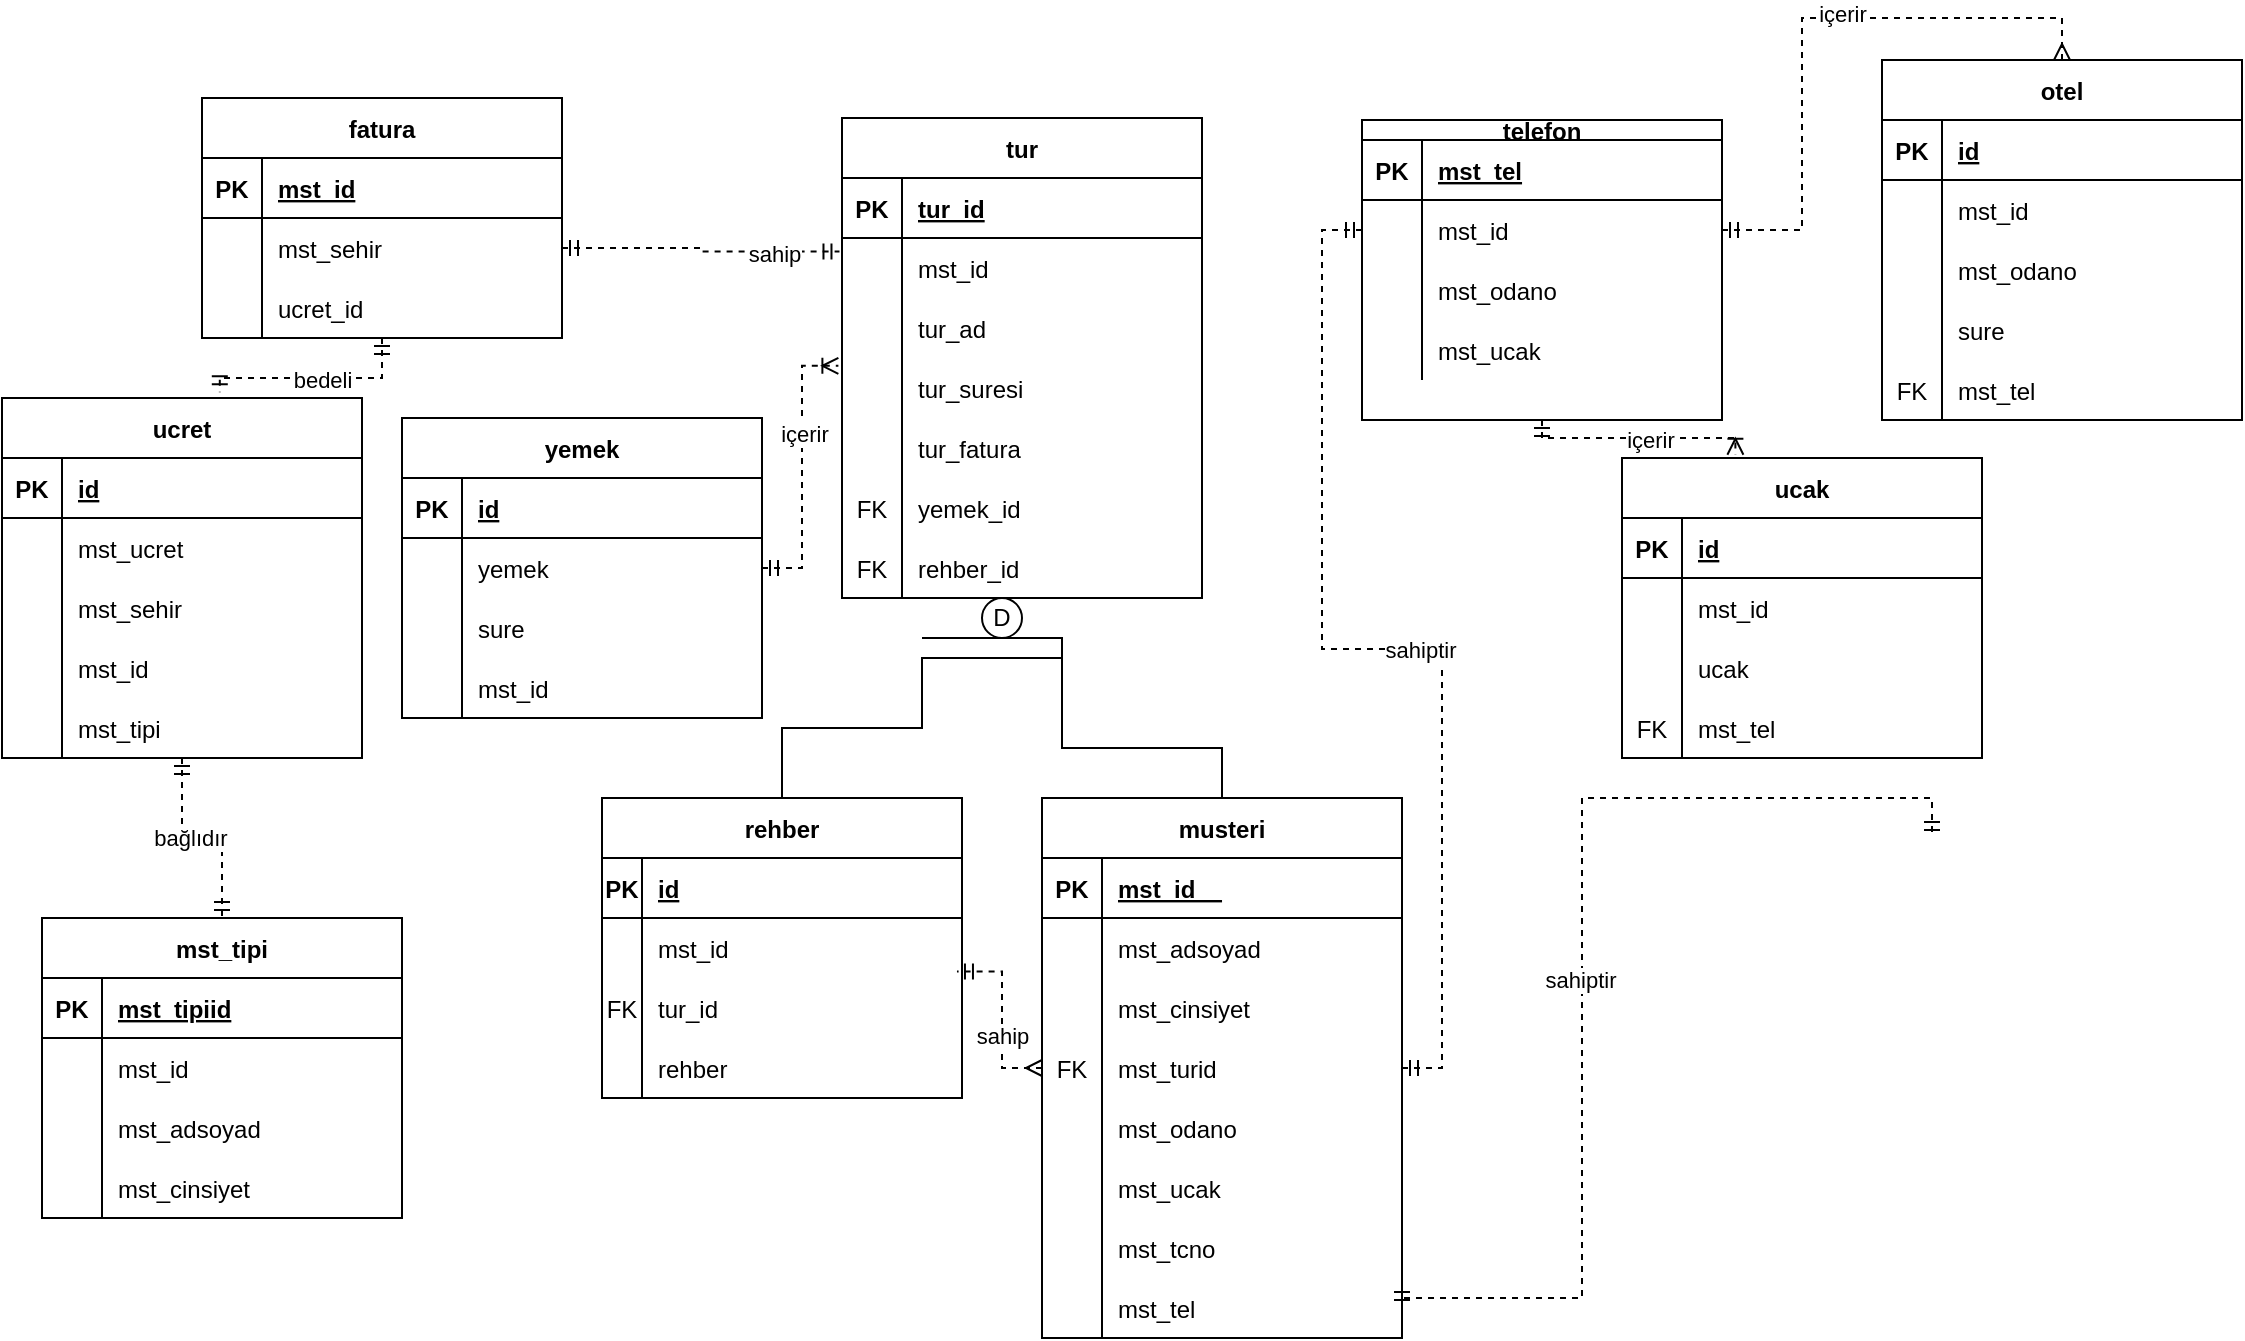 <mxfile version="25.0.3">
  <diagram id="_yQNfuuoj_maCdqlrsjr" name="Sayfa -1">
    <mxGraphModel dx="3156" dy="3500" grid="1" gridSize="10" guides="1" tooltips="1" connect="1" arrows="1" fold="1" page="1" pageScale="1" pageWidth="827" pageHeight="1169" math="0" shadow="0">
      <root>
        <mxCell id="0" />
        <mxCell id="1" parent="0" />
        <mxCell id="VSvOUU3PZDFkT9YKu55K-33" style="edgeStyle=orthogonalEdgeStyle;rounded=0;orthogonalLoop=1;jettySize=auto;html=1;exitX=0.5;exitY=0;exitDx=0;exitDy=0;endArrow=none;endFill=0;" parent="1" source="wagwBc6v_bFJt1Fyy3hc-1" edge="1">
          <mxGeometry relative="1" as="geometry">
            <mxPoint x="150" y="-910" as="targetPoint" />
            <Array as="points">
              <mxPoint x="300" y="-855" />
              <mxPoint x="220" y="-855" />
              <mxPoint x="220" y="-910" />
            </Array>
          </mxGeometry>
        </mxCell>
        <mxCell id="VSvOUU3PZDFkT9YKu55K-37" style="edgeStyle=orthogonalEdgeStyle;rounded=0;orthogonalLoop=1;jettySize=auto;html=1;entryX=0.986;entryY=-0.11;entryDx=0;entryDy=0;entryPerimeter=0;endArrow=ERmandOne;endFill=0;dashed=1;startArrow=ERmany;startFill=0;" parent="1" source="wagwBc6v_bFJt1Fyy3hc-1" target="RHTT-sy1aUK3NebtH4CJ-29" edge="1">
          <mxGeometry relative="1" as="geometry" />
        </mxCell>
        <mxCell id="VSvOUU3PZDFkT9YKu55K-38" value="sahip" style="edgeLabel;html=1;align=center;verticalAlign=middle;resizable=0;points=[];" parent="VSvOUU3PZDFkT9YKu55K-37" connectable="0" vertex="1">
          <mxGeometry x="-0.21" relative="1" as="geometry">
            <mxPoint as="offset" />
          </mxGeometry>
        </mxCell>
        <mxCell id="wagwBc6v_bFJt1Fyy3hc-1" value="musteri" style="shape=table;startSize=30;container=1;collapsible=1;childLayout=tableLayout;fixedRows=1;rowLines=0;fontStyle=1;align=center;resizeLast=1;" parent="1" vertex="1">
          <mxGeometry x="210" y="-830" width="180" height="270" as="geometry" />
        </mxCell>
        <mxCell id="wagwBc6v_bFJt1Fyy3hc-2" value="" style="shape=tableRow;horizontal=0;startSize=0;swimlaneHead=0;swimlaneBody=0;fillColor=none;collapsible=0;dropTarget=0;points=[[0,0.5],[1,0.5]];portConstraint=eastwest;top=0;left=0;right=0;bottom=1;" parent="wagwBc6v_bFJt1Fyy3hc-1" vertex="1">
          <mxGeometry y="30" width="180" height="30" as="geometry" />
        </mxCell>
        <mxCell id="wagwBc6v_bFJt1Fyy3hc-3" value="PK" style="shape=partialRectangle;connectable=0;fillColor=none;top=0;left=0;bottom=0;right=0;fontStyle=1;overflow=hidden;" parent="wagwBc6v_bFJt1Fyy3hc-2" vertex="1">
          <mxGeometry width="30" height="30" as="geometry">
            <mxRectangle width="30" height="30" as="alternateBounds" />
          </mxGeometry>
        </mxCell>
        <mxCell id="wagwBc6v_bFJt1Fyy3hc-4" value="mst_id    " style="shape=partialRectangle;connectable=0;fillColor=none;top=0;left=0;bottom=0;right=0;align=left;spacingLeft=6;fontStyle=5;overflow=hidden;" parent="wagwBc6v_bFJt1Fyy3hc-2" vertex="1">
          <mxGeometry x="30" width="150" height="30" as="geometry">
            <mxRectangle width="150" height="30" as="alternateBounds" />
          </mxGeometry>
        </mxCell>
        <mxCell id="wagwBc6v_bFJt1Fyy3hc-5" value="" style="shape=tableRow;horizontal=0;startSize=0;swimlaneHead=0;swimlaneBody=0;fillColor=none;collapsible=0;dropTarget=0;points=[[0,0.5],[1,0.5]];portConstraint=eastwest;top=0;left=0;right=0;bottom=0;" parent="wagwBc6v_bFJt1Fyy3hc-1" vertex="1">
          <mxGeometry y="60" width="180" height="30" as="geometry" />
        </mxCell>
        <mxCell id="wagwBc6v_bFJt1Fyy3hc-6" value="" style="shape=partialRectangle;connectable=0;fillColor=none;top=0;left=0;bottom=0;right=0;editable=1;overflow=hidden;" parent="wagwBc6v_bFJt1Fyy3hc-5" vertex="1">
          <mxGeometry width="30" height="30" as="geometry">
            <mxRectangle width="30" height="30" as="alternateBounds" />
          </mxGeometry>
        </mxCell>
        <mxCell id="wagwBc6v_bFJt1Fyy3hc-7" value="mst_adsoyad" style="shape=partialRectangle;connectable=0;fillColor=none;top=0;left=0;bottom=0;right=0;align=left;spacingLeft=6;overflow=hidden;" parent="wagwBc6v_bFJt1Fyy3hc-5" vertex="1">
          <mxGeometry x="30" width="150" height="30" as="geometry">
            <mxRectangle width="150" height="30" as="alternateBounds" />
          </mxGeometry>
        </mxCell>
        <mxCell id="wagwBc6v_bFJt1Fyy3hc-8" value="" style="shape=tableRow;horizontal=0;startSize=0;swimlaneHead=0;swimlaneBody=0;fillColor=none;collapsible=0;dropTarget=0;points=[[0,0.5],[1,0.5]];portConstraint=eastwest;top=0;left=0;right=0;bottom=0;" parent="wagwBc6v_bFJt1Fyy3hc-1" vertex="1">
          <mxGeometry y="90" width="180" height="30" as="geometry" />
        </mxCell>
        <mxCell id="wagwBc6v_bFJt1Fyy3hc-9" value="" style="shape=partialRectangle;connectable=0;fillColor=none;top=0;left=0;bottom=0;right=0;editable=1;overflow=hidden;" parent="wagwBc6v_bFJt1Fyy3hc-8" vertex="1">
          <mxGeometry width="30" height="30" as="geometry">
            <mxRectangle width="30" height="30" as="alternateBounds" />
          </mxGeometry>
        </mxCell>
        <mxCell id="wagwBc6v_bFJt1Fyy3hc-10" value="mst_cinsiyet" style="shape=partialRectangle;connectable=0;fillColor=none;top=0;left=0;bottom=0;right=0;align=left;spacingLeft=6;overflow=hidden;" parent="wagwBc6v_bFJt1Fyy3hc-8" vertex="1">
          <mxGeometry x="30" width="150" height="30" as="geometry">
            <mxRectangle width="150" height="30" as="alternateBounds" />
          </mxGeometry>
        </mxCell>
        <mxCell id="wagwBc6v_bFJt1Fyy3hc-11" value="" style="shape=tableRow;horizontal=0;startSize=0;swimlaneHead=0;swimlaneBody=0;fillColor=none;collapsible=0;dropTarget=0;points=[[0,0.5],[1,0.5]];portConstraint=eastwest;top=0;left=0;right=0;bottom=0;" parent="wagwBc6v_bFJt1Fyy3hc-1" vertex="1">
          <mxGeometry y="120" width="180" height="30" as="geometry" />
        </mxCell>
        <mxCell id="wagwBc6v_bFJt1Fyy3hc-12" value="FK" style="shape=partialRectangle;connectable=0;fillColor=none;top=0;left=0;bottom=0;right=0;editable=1;overflow=hidden;" parent="wagwBc6v_bFJt1Fyy3hc-11" vertex="1">
          <mxGeometry width="30" height="30" as="geometry">
            <mxRectangle width="30" height="30" as="alternateBounds" />
          </mxGeometry>
        </mxCell>
        <mxCell id="wagwBc6v_bFJt1Fyy3hc-13" value="mst_turid" style="shape=partialRectangle;connectable=0;fillColor=none;top=0;left=0;bottom=0;right=0;align=left;spacingLeft=6;overflow=hidden;" parent="wagwBc6v_bFJt1Fyy3hc-11" vertex="1">
          <mxGeometry x="30" width="150" height="30" as="geometry">
            <mxRectangle width="150" height="30" as="alternateBounds" />
          </mxGeometry>
        </mxCell>
        <mxCell id="wagwBc6v_bFJt1Fyy3hc-14" value="" style="shape=tableRow;horizontal=0;startSize=0;swimlaneHead=0;swimlaneBody=0;fillColor=none;collapsible=0;dropTarget=0;points=[[0,0.5],[1,0.5]];portConstraint=eastwest;top=0;left=0;right=0;bottom=0;" parent="wagwBc6v_bFJt1Fyy3hc-1" vertex="1">
          <mxGeometry y="150" width="180" height="30" as="geometry" />
        </mxCell>
        <mxCell id="wagwBc6v_bFJt1Fyy3hc-15" value="" style="shape=partialRectangle;connectable=0;fillColor=none;top=0;left=0;bottom=0;right=0;editable=1;overflow=hidden;" parent="wagwBc6v_bFJt1Fyy3hc-14" vertex="1">
          <mxGeometry width="30" height="30" as="geometry">
            <mxRectangle width="30" height="30" as="alternateBounds" />
          </mxGeometry>
        </mxCell>
        <mxCell id="wagwBc6v_bFJt1Fyy3hc-16" value="mst_odano" style="shape=partialRectangle;connectable=0;fillColor=none;top=0;left=0;bottom=0;right=0;align=left;spacingLeft=6;overflow=hidden;" parent="wagwBc6v_bFJt1Fyy3hc-14" vertex="1">
          <mxGeometry x="30" width="150" height="30" as="geometry">
            <mxRectangle width="150" height="30" as="alternateBounds" />
          </mxGeometry>
        </mxCell>
        <mxCell id="wagwBc6v_bFJt1Fyy3hc-17" value="" style="shape=tableRow;horizontal=0;startSize=0;swimlaneHead=0;swimlaneBody=0;fillColor=none;collapsible=0;dropTarget=0;points=[[0,0.5],[1,0.5]];portConstraint=eastwest;top=0;left=0;right=0;bottom=0;" parent="wagwBc6v_bFJt1Fyy3hc-1" vertex="1">
          <mxGeometry y="180" width="180" height="30" as="geometry" />
        </mxCell>
        <mxCell id="wagwBc6v_bFJt1Fyy3hc-18" value="" style="shape=partialRectangle;connectable=0;fillColor=none;top=0;left=0;bottom=0;right=0;editable=1;overflow=hidden;" parent="wagwBc6v_bFJt1Fyy3hc-17" vertex="1">
          <mxGeometry width="30" height="30" as="geometry">
            <mxRectangle width="30" height="30" as="alternateBounds" />
          </mxGeometry>
        </mxCell>
        <mxCell id="wagwBc6v_bFJt1Fyy3hc-19" value="mst_ucak" style="shape=partialRectangle;connectable=0;fillColor=none;top=0;left=0;bottom=0;right=0;align=left;spacingLeft=6;overflow=hidden;" parent="wagwBc6v_bFJt1Fyy3hc-17" vertex="1">
          <mxGeometry x="30" width="150" height="30" as="geometry">
            <mxRectangle width="150" height="30" as="alternateBounds" />
          </mxGeometry>
        </mxCell>
        <mxCell id="wagwBc6v_bFJt1Fyy3hc-20" value="" style="shape=tableRow;horizontal=0;startSize=0;swimlaneHead=0;swimlaneBody=0;fillColor=none;collapsible=0;dropTarget=0;points=[[0,0.5],[1,0.5]];portConstraint=eastwest;top=0;left=0;right=0;bottom=0;" parent="wagwBc6v_bFJt1Fyy3hc-1" vertex="1">
          <mxGeometry y="210" width="180" height="30" as="geometry" />
        </mxCell>
        <mxCell id="wagwBc6v_bFJt1Fyy3hc-21" value="" style="shape=partialRectangle;connectable=0;fillColor=none;top=0;left=0;bottom=0;right=0;editable=1;overflow=hidden;" parent="wagwBc6v_bFJt1Fyy3hc-20" vertex="1">
          <mxGeometry width="30" height="30" as="geometry">
            <mxRectangle width="30" height="30" as="alternateBounds" />
          </mxGeometry>
        </mxCell>
        <mxCell id="wagwBc6v_bFJt1Fyy3hc-22" value="mst_tcno" style="shape=partialRectangle;connectable=0;fillColor=none;top=0;left=0;bottom=0;right=0;align=left;spacingLeft=6;overflow=hidden;" parent="wagwBc6v_bFJt1Fyy3hc-20" vertex="1">
          <mxGeometry x="30" width="150" height="30" as="geometry">
            <mxRectangle width="150" height="30" as="alternateBounds" />
          </mxGeometry>
        </mxCell>
        <mxCell id="wagwBc6v_bFJt1Fyy3hc-23" value="" style="shape=tableRow;horizontal=0;startSize=0;swimlaneHead=0;swimlaneBody=0;fillColor=none;collapsible=0;dropTarget=0;points=[[0,0.5],[1,0.5]];portConstraint=eastwest;top=0;left=0;right=0;bottom=0;" parent="wagwBc6v_bFJt1Fyy3hc-1" vertex="1">
          <mxGeometry y="240" width="180" height="30" as="geometry" />
        </mxCell>
        <mxCell id="wagwBc6v_bFJt1Fyy3hc-24" value="" style="shape=partialRectangle;connectable=0;fillColor=none;top=0;left=0;bottom=0;right=0;editable=1;overflow=hidden;" parent="wagwBc6v_bFJt1Fyy3hc-23" vertex="1">
          <mxGeometry width="30" height="30" as="geometry">
            <mxRectangle width="30" height="30" as="alternateBounds" />
          </mxGeometry>
        </mxCell>
        <mxCell id="wagwBc6v_bFJt1Fyy3hc-25" value="mst_tel" style="shape=partialRectangle;connectable=0;fillColor=none;top=0;left=0;bottom=0;right=0;align=left;spacingLeft=6;overflow=hidden;" parent="wagwBc6v_bFJt1Fyy3hc-23" vertex="1">
          <mxGeometry x="30" width="150" height="30" as="geometry">
            <mxRectangle width="150" height="30" as="alternateBounds" />
          </mxGeometry>
        </mxCell>
        <mxCell id="wagwBc6v_bFJt1Fyy3hc-26" value="tur" style="shape=table;startSize=30;container=1;collapsible=1;childLayout=tableLayout;fixedRows=1;rowLines=0;fontStyle=1;align=center;resizeLast=1;" parent="1" vertex="1">
          <mxGeometry x="110" y="-1170" width="180" height="240.0" as="geometry" />
        </mxCell>
        <mxCell id="wagwBc6v_bFJt1Fyy3hc-27" value="" style="shape=tableRow;horizontal=0;startSize=0;swimlaneHead=0;swimlaneBody=0;fillColor=none;collapsible=0;dropTarget=0;points=[[0,0.5],[1,0.5]];portConstraint=eastwest;top=0;left=0;right=0;bottom=1;" parent="wagwBc6v_bFJt1Fyy3hc-26" vertex="1">
          <mxGeometry y="30" width="180" height="30" as="geometry" />
        </mxCell>
        <mxCell id="wagwBc6v_bFJt1Fyy3hc-28" value="PK" style="shape=partialRectangle;connectable=0;fillColor=none;top=0;left=0;bottom=0;right=0;fontStyle=1;overflow=hidden;" parent="wagwBc6v_bFJt1Fyy3hc-27" vertex="1">
          <mxGeometry width="30" height="30" as="geometry">
            <mxRectangle width="30" height="30" as="alternateBounds" />
          </mxGeometry>
        </mxCell>
        <mxCell id="wagwBc6v_bFJt1Fyy3hc-29" value="tur_id" style="shape=partialRectangle;connectable=0;fillColor=none;top=0;left=0;bottom=0;right=0;align=left;spacingLeft=6;fontStyle=5;overflow=hidden;" parent="wagwBc6v_bFJt1Fyy3hc-27" vertex="1">
          <mxGeometry x="30" width="150" height="30" as="geometry">
            <mxRectangle width="150" height="30" as="alternateBounds" />
          </mxGeometry>
        </mxCell>
        <mxCell id="wagwBc6v_bFJt1Fyy3hc-30" value="" style="shape=tableRow;horizontal=0;startSize=0;swimlaneHead=0;swimlaneBody=0;fillColor=none;collapsible=0;dropTarget=0;points=[[0,0.5],[1,0.5]];portConstraint=eastwest;top=0;left=0;right=0;bottom=0;" parent="wagwBc6v_bFJt1Fyy3hc-26" vertex="1">
          <mxGeometry y="60" width="180" height="30" as="geometry" />
        </mxCell>
        <mxCell id="wagwBc6v_bFJt1Fyy3hc-31" value="" style="shape=partialRectangle;connectable=0;fillColor=none;top=0;left=0;bottom=0;right=0;editable=1;overflow=hidden;" parent="wagwBc6v_bFJt1Fyy3hc-30" vertex="1">
          <mxGeometry width="30" height="30" as="geometry">
            <mxRectangle width="30" height="30" as="alternateBounds" />
          </mxGeometry>
        </mxCell>
        <mxCell id="wagwBc6v_bFJt1Fyy3hc-32" value="mst_id" style="shape=partialRectangle;connectable=0;fillColor=none;top=0;left=0;bottom=0;right=0;align=left;spacingLeft=6;overflow=hidden;" parent="wagwBc6v_bFJt1Fyy3hc-30" vertex="1">
          <mxGeometry x="30" width="150" height="30" as="geometry">
            <mxRectangle width="150" height="30" as="alternateBounds" />
          </mxGeometry>
        </mxCell>
        <mxCell id="wagwBc6v_bFJt1Fyy3hc-33" value="" style="shape=tableRow;horizontal=0;startSize=0;swimlaneHead=0;swimlaneBody=0;fillColor=none;collapsible=0;dropTarget=0;points=[[0,0.5],[1,0.5]];portConstraint=eastwest;top=0;left=0;right=0;bottom=0;" parent="wagwBc6v_bFJt1Fyy3hc-26" vertex="1">
          <mxGeometry y="90" width="180" height="30" as="geometry" />
        </mxCell>
        <mxCell id="wagwBc6v_bFJt1Fyy3hc-34" value="" style="shape=partialRectangle;connectable=0;fillColor=none;top=0;left=0;bottom=0;right=0;editable=1;overflow=hidden;" parent="wagwBc6v_bFJt1Fyy3hc-33" vertex="1">
          <mxGeometry width="30" height="30" as="geometry">
            <mxRectangle width="30" height="30" as="alternateBounds" />
          </mxGeometry>
        </mxCell>
        <mxCell id="wagwBc6v_bFJt1Fyy3hc-35" value="tur_ad" style="shape=partialRectangle;connectable=0;fillColor=none;top=0;left=0;bottom=0;right=0;align=left;spacingLeft=6;overflow=hidden;" parent="wagwBc6v_bFJt1Fyy3hc-33" vertex="1">
          <mxGeometry x="30" width="150" height="30" as="geometry">
            <mxRectangle width="150" height="30" as="alternateBounds" />
          </mxGeometry>
        </mxCell>
        <mxCell id="wagwBc6v_bFJt1Fyy3hc-36" value="" style="shape=tableRow;horizontal=0;startSize=0;swimlaneHead=0;swimlaneBody=0;fillColor=none;collapsible=0;dropTarget=0;points=[[0,0.5],[1,0.5]];portConstraint=eastwest;top=0;left=0;right=0;bottom=0;" parent="wagwBc6v_bFJt1Fyy3hc-26" vertex="1">
          <mxGeometry y="120" width="180" height="30" as="geometry" />
        </mxCell>
        <mxCell id="wagwBc6v_bFJt1Fyy3hc-37" value="" style="shape=partialRectangle;connectable=0;fillColor=none;top=0;left=0;bottom=0;right=0;editable=1;overflow=hidden;" parent="wagwBc6v_bFJt1Fyy3hc-36" vertex="1">
          <mxGeometry width="30" height="30" as="geometry">
            <mxRectangle width="30" height="30" as="alternateBounds" />
          </mxGeometry>
        </mxCell>
        <mxCell id="wagwBc6v_bFJt1Fyy3hc-38" value="tur_suresi" style="shape=partialRectangle;connectable=0;fillColor=none;top=0;left=0;bottom=0;right=0;align=left;spacingLeft=6;overflow=hidden;" parent="wagwBc6v_bFJt1Fyy3hc-36" vertex="1">
          <mxGeometry x="30" width="150" height="30" as="geometry">
            <mxRectangle width="150" height="30" as="alternateBounds" />
          </mxGeometry>
        </mxCell>
        <mxCell id="RHTT-sy1aUK3NebtH4CJ-115" value="" style="shape=tableRow;horizontal=0;startSize=0;swimlaneHead=0;swimlaneBody=0;fillColor=none;collapsible=0;dropTarget=0;points=[[0,0.5],[1,0.5]];portConstraint=eastwest;top=0;left=0;right=0;bottom=0;" parent="wagwBc6v_bFJt1Fyy3hc-26" vertex="1">
          <mxGeometry y="150" width="180" height="30" as="geometry" />
        </mxCell>
        <mxCell id="RHTT-sy1aUK3NebtH4CJ-116" value="" style="shape=partialRectangle;connectable=0;fillColor=none;top=0;left=0;bottom=0;right=0;editable=1;overflow=hidden;" parent="RHTT-sy1aUK3NebtH4CJ-115" vertex="1">
          <mxGeometry width="30" height="30" as="geometry">
            <mxRectangle width="30" height="30" as="alternateBounds" />
          </mxGeometry>
        </mxCell>
        <mxCell id="RHTT-sy1aUK3NebtH4CJ-117" value="tur_fatura" style="shape=partialRectangle;connectable=0;fillColor=none;top=0;left=0;bottom=0;right=0;align=left;spacingLeft=6;overflow=hidden;" parent="RHTT-sy1aUK3NebtH4CJ-115" vertex="1">
          <mxGeometry x="30" width="150" height="30" as="geometry">
            <mxRectangle width="150" height="30" as="alternateBounds" />
          </mxGeometry>
        </mxCell>
        <mxCell id="RHTT-sy1aUK3NebtH4CJ-73" value="" style="shape=tableRow;horizontal=0;startSize=0;swimlaneHead=0;swimlaneBody=0;fillColor=none;collapsible=0;dropTarget=0;points=[[0,0.5],[1,0.5]];portConstraint=eastwest;top=0;left=0;right=0;bottom=0;" parent="wagwBc6v_bFJt1Fyy3hc-26" vertex="1">
          <mxGeometry y="180" width="180" height="30" as="geometry" />
        </mxCell>
        <mxCell id="RHTT-sy1aUK3NebtH4CJ-74" value="FK" style="shape=partialRectangle;connectable=0;fillColor=none;top=0;left=0;bottom=0;right=0;editable=1;overflow=hidden;" parent="RHTT-sy1aUK3NebtH4CJ-73" vertex="1">
          <mxGeometry width="30" height="30" as="geometry">
            <mxRectangle width="30" height="30" as="alternateBounds" />
          </mxGeometry>
        </mxCell>
        <mxCell id="RHTT-sy1aUK3NebtH4CJ-75" value="yemek_id" style="shape=partialRectangle;connectable=0;fillColor=none;top=0;left=0;bottom=0;right=0;align=left;spacingLeft=6;overflow=hidden;" parent="RHTT-sy1aUK3NebtH4CJ-73" vertex="1">
          <mxGeometry x="30" width="150" height="30" as="geometry">
            <mxRectangle width="150" height="30" as="alternateBounds" />
          </mxGeometry>
        </mxCell>
        <mxCell id="RHTT-sy1aUK3NebtH4CJ-93" value="" style="shape=tableRow;horizontal=0;startSize=0;swimlaneHead=0;swimlaneBody=0;fillColor=none;collapsible=0;dropTarget=0;points=[[0,0.5],[1,0.5]];portConstraint=eastwest;top=0;left=0;right=0;bottom=0;" parent="wagwBc6v_bFJt1Fyy3hc-26" vertex="1">
          <mxGeometry y="210" width="180" height="30" as="geometry" />
        </mxCell>
        <mxCell id="RHTT-sy1aUK3NebtH4CJ-94" value="FK" style="shape=partialRectangle;connectable=0;fillColor=none;top=0;left=0;bottom=0;right=0;editable=1;overflow=hidden;" parent="RHTT-sy1aUK3NebtH4CJ-93" vertex="1">
          <mxGeometry width="30" height="30" as="geometry">
            <mxRectangle width="30" height="30" as="alternateBounds" />
          </mxGeometry>
        </mxCell>
        <mxCell id="RHTT-sy1aUK3NebtH4CJ-95" value="rehber_id" style="shape=partialRectangle;connectable=0;fillColor=none;top=0;left=0;bottom=0;right=0;align=left;spacingLeft=6;overflow=hidden;" parent="RHTT-sy1aUK3NebtH4CJ-93" vertex="1">
          <mxGeometry x="30" width="150" height="30" as="geometry">
            <mxRectangle width="150" height="30" as="alternateBounds" />
          </mxGeometry>
        </mxCell>
        <mxCell id="wagwBc6v_bFJt1Fyy3hc-39" value="mst_tipi" style="shape=table;startSize=30;container=1;collapsible=1;childLayout=tableLayout;fixedRows=1;rowLines=0;fontStyle=1;align=center;resizeLast=1;" parent="1" vertex="1">
          <mxGeometry x="-290" y="-770" width="180" height="150" as="geometry" />
        </mxCell>
        <mxCell id="wagwBc6v_bFJt1Fyy3hc-40" value="" style="shape=tableRow;horizontal=0;startSize=0;swimlaneHead=0;swimlaneBody=0;fillColor=none;collapsible=0;dropTarget=0;points=[[0,0.5],[1,0.5]];portConstraint=eastwest;top=0;left=0;right=0;bottom=1;" parent="wagwBc6v_bFJt1Fyy3hc-39" vertex="1">
          <mxGeometry y="30" width="180" height="30" as="geometry" />
        </mxCell>
        <mxCell id="wagwBc6v_bFJt1Fyy3hc-41" value="PK" style="shape=partialRectangle;connectable=0;fillColor=none;top=0;left=0;bottom=0;right=0;fontStyle=1;overflow=hidden;" parent="wagwBc6v_bFJt1Fyy3hc-40" vertex="1">
          <mxGeometry width="30" height="30" as="geometry">
            <mxRectangle width="30" height="30" as="alternateBounds" />
          </mxGeometry>
        </mxCell>
        <mxCell id="wagwBc6v_bFJt1Fyy3hc-42" value="mst_tipiid" style="shape=partialRectangle;connectable=0;fillColor=none;top=0;left=0;bottom=0;right=0;align=left;spacingLeft=6;fontStyle=5;overflow=hidden;" parent="wagwBc6v_bFJt1Fyy3hc-40" vertex="1">
          <mxGeometry x="30" width="150" height="30" as="geometry">
            <mxRectangle width="150" height="30" as="alternateBounds" />
          </mxGeometry>
        </mxCell>
        <mxCell id="wagwBc6v_bFJt1Fyy3hc-43" value="" style="shape=tableRow;horizontal=0;startSize=0;swimlaneHead=0;swimlaneBody=0;fillColor=none;collapsible=0;dropTarget=0;points=[[0,0.5],[1,0.5]];portConstraint=eastwest;top=0;left=0;right=0;bottom=0;" parent="wagwBc6v_bFJt1Fyy3hc-39" vertex="1">
          <mxGeometry y="60" width="180" height="30" as="geometry" />
        </mxCell>
        <mxCell id="wagwBc6v_bFJt1Fyy3hc-44" value="" style="shape=partialRectangle;connectable=0;fillColor=none;top=0;left=0;bottom=0;right=0;editable=1;overflow=hidden;" parent="wagwBc6v_bFJt1Fyy3hc-43" vertex="1">
          <mxGeometry width="30" height="30" as="geometry">
            <mxRectangle width="30" height="30" as="alternateBounds" />
          </mxGeometry>
        </mxCell>
        <mxCell id="wagwBc6v_bFJt1Fyy3hc-45" value="mst_id" style="shape=partialRectangle;connectable=0;fillColor=none;top=0;left=0;bottom=0;right=0;align=left;spacingLeft=6;overflow=hidden;" parent="wagwBc6v_bFJt1Fyy3hc-43" vertex="1">
          <mxGeometry x="30" width="150" height="30" as="geometry">
            <mxRectangle width="150" height="30" as="alternateBounds" />
          </mxGeometry>
        </mxCell>
        <mxCell id="wagwBc6v_bFJt1Fyy3hc-46" value="" style="shape=tableRow;horizontal=0;startSize=0;swimlaneHead=0;swimlaneBody=0;fillColor=none;collapsible=0;dropTarget=0;points=[[0,0.5],[1,0.5]];portConstraint=eastwest;top=0;left=0;right=0;bottom=0;" parent="wagwBc6v_bFJt1Fyy3hc-39" vertex="1">
          <mxGeometry y="90" width="180" height="30" as="geometry" />
        </mxCell>
        <mxCell id="wagwBc6v_bFJt1Fyy3hc-47" value="" style="shape=partialRectangle;connectable=0;fillColor=none;top=0;left=0;bottom=0;right=0;editable=1;overflow=hidden;" parent="wagwBc6v_bFJt1Fyy3hc-46" vertex="1">
          <mxGeometry width="30" height="30" as="geometry">
            <mxRectangle width="30" height="30" as="alternateBounds" />
          </mxGeometry>
        </mxCell>
        <mxCell id="wagwBc6v_bFJt1Fyy3hc-48" value="mst_adsoyad" style="shape=partialRectangle;connectable=0;fillColor=none;top=0;left=0;bottom=0;right=0;align=left;spacingLeft=6;overflow=hidden;" parent="wagwBc6v_bFJt1Fyy3hc-46" vertex="1">
          <mxGeometry x="30" width="150" height="30" as="geometry">
            <mxRectangle width="150" height="30" as="alternateBounds" />
          </mxGeometry>
        </mxCell>
        <mxCell id="wagwBc6v_bFJt1Fyy3hc-49" value="" style="shape=tableRow;horizontal=0;startSize=0;swimlaneHead=0;swimlaneBody=0;fillColor=none;collapsible=0;dropTarget=0;points=[[0,0.5],[1,0.5]];portConstraint=eastwest;top=0;left=0;right=0;bottom=0;" parent="wagwBc6v_bFJt1Fyy3hc-39" vertex="1">
          <mxGeometry y="120" width="180" height="30" as="geometry" />
        </mxCell>
        <mxCell id="wagwBc6v_bFJt1Fyy3hc-50" value="" style="shape=partialRectangle;connectable=0;fillColor=none;top=0;left=0;bottom=0;right=0;editable=1;overflow=hidden;" parent="wagwBc6v_bFJt1Fyy3hc-49" vertex="1">
          <mxGeometry width="30" height="30" as="geometry">
            <mxRectangle width="30" height="30" as="alternateBounds" />
          </mxGeometry>
        </mxCell>
        <mxCell id="wagwBc6v_bFJt1Fyy3hc-51" value="mst_cinsiyet" style="shape=partialRectangle;connectable=0;fillColor=none;top=0;left=0;bottom=0;right=0;align=left;spacingLeft=6;overflow=hidden;" parent="wagwBc6v_bFJt1Fyy3hc-49" vertex="1">
          <mxGeometry x="30" width="150" height="30" as="geometry">
            <mxRectangle width="150" height="30" as="alternateBounds" />
          </mxGeometry>
        </mxCell>
        <mxCell id="VSvOUU3PZDFkT9YKu55K-36" style="edgeStyle=orthogonalEdgeStyle;rounded=0;orthogonalLoop=1;jettySize=auto;html=1;endArrow=none;endFill=0;" parent="1" source="wagwBc6v_bFJt1Fyy3hc-52" edge="1">
          <mxGeometry relative="1" as="geometry">
            <mxPoint x="220" y="-900" as="targetPoint" />
            <Array as="points">
              <mxPoint x="80" y="-865" />
              <mxPoint x="150" y="-865" />
              <mxPoint x="150" y="-900" />
            </Array>
          </mxGeometry>
        </mxCell>
        <mxCell id="wagwBc6v_bFJt1Fyy3hc-52" value="rehber" style="shape=table;startSize=30;container=1;collapsible=1;childLayout=tableLayout;fixedRows=1;rowLines=0;fontStyle=1;align=center;resizeLast=1;" parent="1" vertex="1">
          <mxGeometry x="-10" y="-830" width="180" height="150" as="geometry" />
        </mxCell>
        <mxCell id="wagwBc6v_bFJt1Fyy3hc-53" value="" style="shape=tableRow;horizontal=0;startSize=0;swimlaneHead=0;swimlaneBody=0;fillColor=none;collapsible=0;dropTarget=0;points=[[0,0.5],[1,0.5]];portConstraint=eastwest;top=0;left=0;right=0;bottom=1;" parent="wagwBc6v_bFJt1Fyy3hc-52" vertex="1">
          <mxGeometry y="30" width="180" height="30" as="geometry" />
        </mxCell>
        <mxCell id="wagwBc6v_bFJt1Fyy3hc-54" value="PK" style="shape=partialRectangle;connectable=0;fillColor=none;top=0;left=0;bottom=0;right=0;fontStyle=1;overflow=hidden;" parent="wagwBc6v_bFJt1Fyy3hc-53" vertex="1">
          <mxGeometry width="20" height="30" as="geometry">
            <mxRectangle width="20" height="30" as="alternateBounds" />
          </mxGeometry>
        </mxCell>
        <mxCell id="wagwBc6v_bFJt1Fyy3hc-55" value="id" style="shape=partialRectangle;connectable=0;fillColor=none;top=0;left=0;bottom=0;right=0;align=left;spacingLeft=6;fontStyle=5;overflow=hidden;" parent="wagwBc6v_bFJt1Fyy3hc-53" vertex="1">
          <mxGeometry x="20" width="160" height="30" as="geometry">
            <mxRectangle width="160" height="30" as="alternateBounds" />
          </mxGeometry>
        </mxCell>
        <mxCell id="wagwBc6v_bFJt1Fyy3hc-56" value="" style="shape=tableRow;horizontal=0;startSize=0;swimlaneHead=0;swimlaneBody=0;fillColor=none;collapsible=0;dropTarget=0;points=[[0,0.5],[1,0.5]];portConstraint=eastwest;top=0;left=0;right=0;bottom=0;" parent="wagwBc6v_bFJt1Fyy3hc-52" vertex="1">
          <mxGeometry y="60" width="180" height="30" as="geometry" />
        </mxCell>
        <mxCell id="wagwBc6v_bFJt1Fyy3hc-57" value="" style="shape=partialRectangle;connectable=0;fillColor=none;top=0;left=0;bottom=0;right=0;editable=1;overflow=hidden;" parent="wagwBc6v_bFJt1Fyy3hc-56" vertex="1">
          <mxGeometry width="20" height="30" as="geometry">
            <mxRectangle width="20" height="30" as="alternateBounds" />
          </mxGeometry>
        </mxCell>
        <mxCell id="wagwBc6v_bFJt1Fyy3hc-58" value="mst_id" style="shape=partialRectangle;connectable=0;fillColor=none;top=0;left=0;bottom=0;right=0;align=left;spacingLeft=6;overflow=hidden;" parent="wagwBc6v_bFJt1Fyy3hc-56" vertex="1">
          <mxGeometry x="20" width="160" height="30" as="geometry">
            <mxRectangle width="160" height="30" as="alternateBounds" />
          </mxGeometry>
        </mxCell>
        <mxCell id="RHTT-sy1aUK3NebtH4CJ-29" value="" style="shape=tableRow;horizontal=0;startSize=0;swimlaneHead=0;swimlaneBody=0;fillColor=none;collapsible=0;dropTarget=0;points=[[0,0.5],[1,0.5]];portConstraint=eastwest;top=0;left=0;right=0;bottom=0;" parent="wagwBc6v_bFJt1Fyy3hc-52" vertex="1">
          <mxGeometry y="90" width="180" height="30" as="geometry" />
        </mxCell>
        <mxCell id="RHTT-sy1aUK3NebtH4CJ-30" value="FK" style="shape=partialRectangle;connectable=0;fillColor=none;top=0;left=0;bottom=0;right=0;editable=1;overflow=hidden;" parent="RHTT-sy1aUK3NebtH4CJ-29" vertex="1">
          <mxGeometry width="20" height="30" as="geometry">
            <mxRectangle width="20" height="30" as="alternateBounds" />
          </mxGeometry>
        </mxCell>
        <mxCell id="RHTT-sy1aUK3NebtH4CJ-31" value="tur_id" style="shape=partialRectangle;connectable=0;fillColor=none;top=0;left=0;bottom=0;right=0;align=left;spacingLeft=6;overflow=hidden;" parent="RHTT-sy1aUK3NebtH4CJ-29" vertex="1">
          <mxGeometry x="20" width="160" height="30" as="geometry">
            <mxRectangle width="160" height="30" as="alternateBounds" />
          </mxGeometry>
        </mxCell>
        <mxCell id="wagwBc6v_bFJt1Fyy3hc-59" value="" style="shape=tableRow;horizontal=0;startSize=0;swimlaneHead=0;swimlaneBody=0;fillColor=none;collapsible=0;dropTarget=0;points=[[0,0.5],[1,0.5]];portConstraint=eastwest;top=0;left=0;right=0;bottom=0;" parent="wagwBc6v_bFJt1Fyy3hc-52" vertex="1">
          <mxGeometry y="120" width="180" height="30" as="geometry" />
        </mxCell>
        <mxCell id="wagwBc6v_bFJt1Fyy3hc-60" value="" style="shape=partialRectangle;connectable=0;fillColor=none;top=0;left=0;bottom=0;right=0;editable=1;overflow=hidden;" parent="wagwBc6v_bFJt1Fyy3hc-59" vertex="1">
          <mxGeometry width="20" height="30" as="geometry">
            <mxRectangle width="20" height="30" as="alternateBounds" />
          </mxGeometry>
        </mxCell>
        <mxCell id="wagwBc6v_bFJt1Fyy3hc-61" value="rehber" style="shape=partialRectangle;connectable=0;fillColor=none;top=0;left=0;bottom=0;right=0;align=left;spacingLeft=6;overflow=hidden;" parent="wagwBc6v_bFJt1Fyy3hc-59" vertex="1">
          <mxGeometry x="20" width="160" height="30" as="geometry">
            <mxRectangle width="160" height="30" as="alternateBounds" />
          </mxGeometry>
        </mxCell>
        <mxCell id="RHTT-sy1aUK3NebtH4CJ-99" style="edgeStyle=orthogonalEdgeStyle;rounded=0;orthogonalLoop=1;jettySize=auto;html=1;entryX=-0.01;entryY=0.131;entryDx=0;entryDy=0;startArrow=ERmandOne;startFill=0;endArrow=ERoneToMany;endFill=0;dashed=1;entryPerimeter=0;" parent="1" source="wagwBc6v_bFJt1Fyy3hc-68" target="wagwBc6v_bFJt1Fyy3hc-36" edge="1">
          <mxGeometry relative="1" as="geometry" />
        </mxCell>
        <mxCell id="VSvOUU3PZDFkT9YKu55K-2" value="içerir" style="edgeLabel;html=1;align=center;verticalAlign=middle;resizable=0;points=[];" parent="RHTT-sy1aUK3NebtH4CJ-99" connectable="0" vertex="1">
          <mxGeometry x="0.253" y="-1" relative="1" as="geometry">
            <mxPoint as="offset" />
          </mxGeometry>
        </mxCell>
        <mxCell id="wagwBc6v_bFJt1Fyy3hc-68" value="yemek" style="shape=table;startSize=30;container=1;collapsible=1;childLayout=tableLayout;fixedRows=1;rowLines=0;fontStyle=1;align=center;resizeLast=1;" parent="1" vertex="1">
          <mxGeometry x="-110" y="-1020" width="180" height="150" as="geometry" />
        </mxCell>
        <mxCell id="wagwBc6v_bFJt1Fyy3hc-69" value="" style="shape=tableRow;horizontal=0;startSize=0;swimlaneHead=0;swimlaneBody=0;fillColor=none;collapsible=0;dropTarget=0;points=[[0,0.5],[1,0.5]];portConstraint=eastwest;top=0;left=0;right=0;bottom=1;" parent="wagwBc6v_bFJt1Fyy3hc-68" vertex="1">
          <mxGeometry y="30" width="180" height="30" as="geometry" />
        </mxCell>
        <mxCell id="wagwBc6v_bFJt1Fyy3hc-70" value="PK" style="shape=partialRectangle;connectable=0;fillColor=none;top=0;left=0;bottom=0;right=0;fontStyle=1;overflow=hidden;" parent="wagwBc6v_bFJt1Fyy3hc-69" vertex="1">
          <mxGeometry width="30" height="30" as="geometry">
            <mxRectangle width="30" height="30" as="alternateBounds" />
          </mxGeometry>
        </mxCell>
        <mxCell id="wagwBc6v_bFJt1Fyy3hc-71" value="id" style="shape=partialRectangle;connectable=0;fillColor=none;top=0;left=0;bottom=0;right=0;align=left;spacingLeft=6;fontStyle=5;overflow=hidden;" parent="wagwBc6v_bFJt1Fyy3hc-69" vertex="1">
          <mxGeometry x="30" width="150" height="30" as="geometry">
            <mxRectangle width="150" height="30" as="alternateBounds" />
          </mxGeometry>
        </mxCell>
        <mxCell id="wagwBc6v_bFJt1Fyy3hc-72" value="" style="shape=tableRow;horizontal=0;startSize=0;swimlaneHead=0;swimlaneBody=0;fillColor=none;collapsible=0;dropTarget=0;points=[[0,0.5],[1,0.5]];portConstraint=eastwest;top=0;left=0;right=0;bottom=0;" parent="wagwBc6v_bFJt1Fyy3hc-68" vertex="1">
          <mxGeometry y="60" width="180" height="30" as="geometry" />
        </mxCell>
        <mxCell id="wagwBc6v_bFJt1Fyy3hc-73" value="" style="shape=partialRectangle;connectable=0;fillColor=none;top=0;left=0;bottom=0;right=0;editable=1;overflow=hidden;" parent="wagwBc6v_bFJt1Fyy3hc-72" vertex="1">
          <mxGeometry width="30" height="30" as="geometry">
            <mxRectangle width="30" height="30" as="alternateBounds" />
          </mxGeometry>
        </mxCell>
        <mxCell id="wagwBc6v_bFJt1Fyy3hc-74" value="yemek" style="shape=partialRectangle;connectable=0;fillColor=none;top=0;left=0;bottom=0;right=0;align=left;spacingLeft=6;overflow=hidden;" parent="wagwBc6v_bFJt1Fyy3hc-72" vertex="1">
          <mxGeometry x="30" width="150" height="30" as="geometry">
            <mxRectangle width="150" height="30" as="alternateBounds" />
          </mxGeometry>
        </mxCell>
        <mxCell id="wagwBc6v_bFJt1Fyy3hc-75" value="" style="shape=tableRow;horizontal=0;startSize=0;swimlaneHead=0;swimlaneBody=0;fillColor=none;collapsible=0;dropTarget=0;points=[[0,0.5],[1,0.5]];portConstraint=eastwest;top=0;left=0;right=0;bottom=0;" parent="wagwBc6v_bFJt1Fyy3hc-68" vertex="1">
          <mxGeometry y="90" width="180" height="30" as="geometry" />
        </mxCell>
        <mxCell id="wagwBc6v_bFJt1Fyy3hc-76" value="" style="shape=partialRectangle;connectable=0;fillColor=none;top=0;left=0;bottom=0;right=0;editable=1;overflow=hidden;" parent="wagwBc6v_bFJt1Fyy3hc-75" vertex="1">
          <mxGeometry width="30" height="30" as="geometry">
            <mxRectangle width="30" height="30" as="alternateBounds" />
          </mxGeometry>
        </mxCell>
        <mxCell id="wagwBc6v_bFJt1Fyy3hc-77" value="sure" style="shape=partialRectangle;connectable=0;fillColor=none;top=0;left=0;bottom=0;right=0;align=left;spacingLeft=6;overflow=hidden;" parent="wagwBc6v_bFJt1Fyy3hc-75" vertex="1">
          <mxGeometry x="30" width="150" height="30" as="geometry">
            <mxRectangle width="150" height="30" as="alternateBounds" />
          </mxGeometry>
        </mxCell>
        <mxCell id="RHTT-sy1aUK3NebtH4CJ-38" value="" style="shape=tableRow;horizontal=0;startSize=0;swimlaneHead=0;swimlaneBody=0;fillColor=none;collapsible=0;dropTarget=0;points=[[0,0.5],[1,0.5]];portConstraint=eastwest;top=0;left=0;right=0;bottom=0;" parent="wagwBc6v_bFJt1Fyy3hc-68" vertex="1">
          <mxGeometry y="120" width="180" height="30" as="geometry" />
        </mxCell>
        <mxCell id="RHTT-sy1aUK3NebtH4CJ-39" value="" style="shape=partialRectangle;connectable=0;fillColor=none;top=0;left=0;bottom=0;right=0;editable=1;overflow=hidden;" parent="RHTT-sy1aUK3NebtH4CJ-38" vertex="1">
          <mxGeometry width="30" height="30" as="geometry">
            <mxRectangle width="30" height="30" as="alternateBounds" />
          </mxGeometry>
        </mxCell>
        <mxCell id="RHTT-sy1aUK3NebtH4CJ-40" value="mst_id" style="shape=partialRectangle;connectable=0;fillColor=none;top=0;left=0;bottom=0;right=0;align=left;spacingLeft=6;overflow=hidden;" parent="RHTT-sy1aUK3NebtH4CJ-38" vertex="1">
          <mxGeometry x="30" width="150" height="30" as="geometry">
            <mxRectangle width="150" height="30" as="alternateBounds" />
          </mxGeometry>
        </mxCell>
        <mxCell id="wagwBc6v_bFJt1Fyy3hc-81" value="ucak" style="shape=table;startSize=30;container=1;collapsible=1;childLayout=tableLayout;fixedRows=1;rowLines=0;fontStyle=1;align=center;resizeLast=1;" parent="1" vertex="1">
          <mxGeometry x="500" y="-1000" width="180" height="150" as="geometry" />
        </mxCell>
        <mxCell id="wagwBc6v_bFJt1Fyy3hc-82" value="" style="shape=tableRow;horizontal=0;startSize=0;swimlaneHead=0;swimlaneBody=0;fillColor=none;collapsible=0;dropTarget=0;points=[[0,0.5],[1,0.5]];portConstraint=eastwest;top=0;left=0;right=0;bottom=1;" parent="wagwBc6v_bFJt1Fyy3hc-81" vertex="1">
          <mxGeometry y="30" width="180" height="30" as="geometry" />
        </mxCell>
        <mxCell id="wagwBc6v_bFJt1Fyy3hc-83" value="PK" style="shape=partialRectangle;connectable=0;fillColor=none;top=0;left=0;bottom=0;right=0;fontStyle=1;overflow=hidden;" parent="wagwBc6v_bFJt1Fyy3hc-82" vertex="1">
          <mxGeometry width="30" height="30" as="geometry">
            <mxRectangle width="30" height="30" as="alternateBounds" />
          </mxGeometry>
        </mxCell>
        <mxCell id="wagwBc6v_bFJt1Fyy3hc-84" value="id" style="shape=partialRectangle;connectable=0;fillColor=none;top=0;left=0;bottom=0;right=0;align=left;spacingLeft=6;fontStyle=5;overflow=hidden;" parent="wagwBc6v_bFJt1Fyy3hc-82" vertex="1">
          <mxGeometry x="30" width="150" height="30" as="geometry">
            <mxRectangle width="150" height="30" as="alternateBounds" />
          </mxGeometry>
        </mxCell>
        <mxCell id="wagwBc6v_bFJt1Fyy3hc-85" value="" style="shape=tableRow;horizontal=0;startSize=0;swimlaneHead=0;swimlaneBody=0;fillColor=none;collapsible=0;dropTarget=0;points=[[0,0.5],[1,0.5]];portConstraint=eastwest;top=0;left=0;right=0;bottom=0;" parent="wagwBc6v_bFJt1Fyy3hc-81" vertex="1">
          <mxGeometry y="60" width="180" height="30" as="geometry" />
        </mxCell>
        <mxCell id="wagwBc6v_bFJt1Fyy3hc-86" value="" style="shape=partialRectangle;connectable=0;fillColor=none;top=0;left=0;bottom=0;right=0;editable=1;overflow=hidden;" parent="wagwBc6v_bFJt1Fyy3hc-85" vertex="1">
          <mxGeometry width="30" height="30" as="geometry">
            <mxRectangle width="30" height="30" as="alternateBounds" />
          </mxGeometry>
        </mxCell>
        <mxCell id="wagwBc6v_bFJt1Fyy3hc-87" value="mst_id" style="shape=partialRectangle;connectable=0;fillColor=none;top=0;left=0;bottom=0;right=0;align=left;spacingLeft=6;overflow=hidden;" parent="wagwBc6v_bFJt1Fyy3hc-85" vertex="1">
          <mxGeometry x="30" width="150" height="30" as="geometry">
            <mxRectangle width="150" height="30" as="alternateBounds" />
          </mxGeometry>
        </mxCell>
        <mxCell id="RHTT-sy1aUK3NebtH4CJ-125" value="" style="shape=tableRow;horizontal=0;startSize=0;swimlaneHead=0;swimlaneBody=0;fillColor=none;collapsible=0;dropTarget=0;points=[[0,0.5],[1,0.5]];portConstraint=eastwest;top=0;left=0;right=0;bottom=0;" parent="wagwBc6v_bFJt1Fyy3hc-81" vertex="1">
          <mxGeometry y="90" width="180" height="30" as="geometry" />
        </mxCell>
        <mxCell id="RHTT-sy1aUK3NebtH4CJ-126" value="" style="shape=partialRectangle;connectable=0;fillColor=none;top=0;left=0;bottom=0;right=0;editable=1;overflow=hidden;" parent="RHTT-sy1aUK3NebtH4CJ-125" vertex="1">
          <mxGeometry width="30" height="30" as="geometry">
            <mxRectangle width="30" height="30" as="alternateBounds" />
          </mxGeometry>
        </mxCell>
        <mxCell id="RHTT-sy1aUK3NebtH4CJ-127" value="ucak" style="shape=partialRectangle;connectable=0;fillColor=none;top=0;left=0;bottom=0;right=0;align=left;spacingLeft=6;overflow=hidden;" parent="RHTT-sy1aUK3NebtH4CJ-125" vertex="1">
          <mxGeometry x="30" width="150" height="30" as="geometry">
            <mxRectangle width="150" height="30" as="alternateBounds" />
          </mxGeometry>
        </mxCell>
        <mxCell id="RHTT-sy1aUK3NebtH4CJ-68" value="" style="shape=tableRow;horizontal=0;startSize=0;swimlaneHead=0;swimlaneBody=0;fillColor=none;collapsible=0;dropTarget=0;points=[[0,0.5],[1,0.5]];portConstraint=eastwest;top=0;left=0;right=0;bottom=0;" parent="wagwBc6v_bFJt1Fyy3hc-81" vertex="1">
          <mxGeometry y="120" width="180" height="30" as="geometry" />
        </mxCell>
        <mxCell id="RHTT-sy1aUK3NebtH4CJ-69" value="FK" style="shape=partialRectangle;connectable=0;fillColor=none;top=0;left=0;bottom=0;right=0;editable=1;overflow=hidden;" parent="RHTT-sy1aUK3NebtH4CJ-68" vertex="1">
          <mxGeometry width="30" height="30" as="geometry">
            <mxRectangle width="30" height="30" as="alternateBounds" />
          </mxGeometry>
        </mxCell>
        <mxCell id="RHTT-sy1aUK3NebtH4CJ-70" value="mst_tel" style="shape=partialRectangle;connectable=0;fillColor=none;top=0;left=0;bottom=0;right=0;align=left;spacingLeft=6;overflow=hidden;" parent="RHTT-sy1aUK3NebtH4CJ-68" vertex="1">
          <mxGeometry x="30" width="150" height="30" as="geometry">
            <mxRectangle width="150" height="30" as="alternateBounds" />
          </mxGeometry>
        </mxCell>
        <mxCell id="RHTT-sy1aUK3NebtH4CJ-64" style="edgeStyle=orthogonalEdgeStyle;rounded=0;orthogonalLoop=1;jettySize=auto;html=1;exitX=0.5;exitY=0;exitDx=0;exitDy=0;entryX=1;entryY=0.5;entryDx=0;entryDy=0;startArrow=ERmany;startFill=0;endArrow=ERmandOne;endFill=0;dashed=1;" parent="1" source="wagwBc6v_bFJt1Fyy3hc-94" target="wagwBc6v_bFJt1Fyy3hc-219" edge="1">
          <mxGeometry x="0.137" y="-46" relative="1" as="geometry">
            <Array as="points">
              <mxPoint x="720" y="-1220" />
              <mxPoint x="590" y="-1220" />
              <mxPoint x="590" y="-1114" />
            </Array>
            <mxPoint x="46" y="-46" as="offset" />
          </mxGeometry>
        </mxCell>
        <mxCell id="VSvOUU3PZDFkT9YKu55K-7" value="içerir" style="edgeLabel;html=1;align=center;verticalAlign=middle;resizable=0;points=[];" parent="RHTT-sy1aUK3NebtH4CJ-64" connectable="0" vertex="1">
          <mxGeometry x="-0.113" y="-2" relative="1" as="geometry">
            <mxPoint as="offset" />
          </mxGeometry>
        </mxCell>
        <mxCell id="wagwBc6v_bFJt1Fyy3hc-94" value="otel" style="shape=table;startSize=30;container=1;collapsible=1;childLayout=tableLayout;fixedRows=1;rowLines=0;fontStyle=1;align=center;resizeLast=1;" parent="1" vertex="1">
          <mxGeometry x="630" y="-1199" width="180" height="180" as="geometry" />
        </mxCell>
        <mxCell id="wagwBc6v_bFJt1Fyy3hc-95" value="" style="shape=tableRow;horizontal=0;startSize=0;swimlaneHead=0;swimlaneBody=0;fillColor=none;collapsible=0;dropTarget=0;points=[[0,0.5],[1,0.5]];portConstraint=eastwest;top=0;left=0;right=0;bottom=1;" parent="wagwBc6v_bFJt1Fyy3hc-94" vertex="1">
          <mxGeometry y="30" width="180" height="30" as="geometry" />
        </mxCell>
        <mxCell id="wagwBc6v_bFJt1Fyy3hc-96" value="PK" style="shape=partialRectangle;connectable=0;fillColor=none;top=0;left=0;bottom=0;right=0;fontStyle=1;overflow=hidden;" parent="wagwBc6v_bFJt1Fyy3hc-95" vertex="1">
          <mxGeometry width="30" height="30" as="geometry">
            <mxRectangle width="30" height="30" as="alternateBounds" />
          </mxGeometry>
        </mxCell>
        <mxCell id="wagwBc6v_bFJt1Fyy3hc-97" value="id" style="shape=partialRectangle;connectable=0;fillColor=none;top=0;left=0;bottom=0;right=0;align=left;spacingLeft=6;fontStyle=5;overflow=hidden;" parent="wagwBc6v_bFJt1Fyy3hc-95" vertex="1">
          <mxGeometry x="30" width="150" height="30" as="geometry">
            <mxRectangle width="150" height="30" as="alternateBounds" />
          </mxGeometry>
        </mxCell>
        <mxCell id="wagwBc6v_bFJt1Fyy3hc-98" value="" style="shape=tableRow;horizontal=0;startSize=0;swimlaneHead=0;swimlaneBody=0;fillColor=none;collapsible=0;dropTarget=0;points=[[0,0.5],[1,0.5]];portConstraint=eastwest;top=0;left=0;right=0;bottom=0;" parent="wagwBc6v_bFJt1Fyy3hc-94" vertex="1">
          <mxGeometry y="60" width="180" height="30" as="geometry" />
        </mxCell>
        <mxCell id="wagwBc6v_bFJt1Fyy3hc-99" value="" style="shape=partialRectangle;connectable=0;fillColor=none;top=0;left=0;bottom=0;right=0;editable=1;overflow=hidden;" parent="wagwBc6v_bFJt1Fyy3hc-98" vertex="1">
          <mxGeometry width="30" height="30" as="geometry">
            <mxRectangle width="30" height="30" as="alternateBounds" />
          </mxGeometry>
        </mxCell>
        <mxCell id="wagwBc6v_bFJt1Fyy3hc-100" value="mst_id" style="shape=partialRectangle;connectable=0;fillColor=none;top=0;left=0;bottom=0;right=0;align=left;spacingLeft=6;overflow=hidden;" parent="wagwBc6v_bFJt1Fyy3hc-98" vertex="1">
          <mxGeometry x="30" width="150" height="30" as="geometry">
            <mxRectangle width="150" height="30" as="alternateBounds" />
          </mxGeometry>
        </mxCell>
        <mxCell id="RHTT-sy1aUK3NebtH4CJ-128" value="" style="shape=tableRow;horizontal=0;startSize=0;swimlaneHead=0;swimlaneBody=0;fillColor=none;collapsible=0;dropTarget=0;points=[[0,0.5],[1,0.5]];portConstraint=eastwest;top=0;left=0;right=0;bottom=0;" parent="wagwBc6v_bFJt1Fyy3hc-94" vertex="1">
          <mxGeometry y="90" width="180" height="30" as="geometry" />
        </mxCell>
        <mxCell id="RHTT-sy1aUK3NebtH4CJ-129" value="" style="shape=partialRectangle;connectable=0;fillColor=none;top=0;left=0;bottom=0;right=0;editable=1;overflow=hidden;" parent="RHTT-sy1aUK3NebtH4CJ-128" vertex="1">
          <mxGeometry width="30" height="30" as="geometry">
            <mxRectangle width="30" height="30" as="alternateBounds" />
          </mxGeometry>
        </mxCell>
        <mxCell id="RHTT-sy1aUK3NebtH4CJ-130" value="mst_odano" style="shape=partialRectangle;connectable=0;fillColor=none;top=0;left=0;bottom=0;right=0;align=left;spacingLeft=6;overflow=hidden;" parent="RHTT-sy1aUK3NebtH4CJ-128" vertex="1">
          <mxGeometry x="30" width="150" height="30" as="geometry">
            <mxRectangle width="150" height="30" as="alternateBounds" />
          </mxGeometry>
        </mxCell>
        <mxCell id="wagwBc6v_bFJt1Fyy3hc-101" value="" style="shape=tableRow;horizontal=0;startSize=0;swimlaneHead=0;swimlaneBody=0;fillColor=none;collapsible=0;dropTarget=0;points=[[0,0.5],[1,0.5]];portConstraint=eastwest;top=0;left=0;right=0;bottom=0;" parent="wagwBc6v_bFJt1Fyy3hc-94" vertex="1">
          <mxGeometry y="120" width="180" height="30" as="geometry" />
        </mxCell>
        <mxCell id="wagwBc6v_bFJt1Fyy3hc-102" value="" style="shape=partialRectangle;connectable=0;fillColor=none;top=0;left=0;bottom=0;right=0;editable=1;overflow=hidden;" parent="wagwBc6v_bFJt1Fyy3hc-101" vertex="1">
          <mxGeometry width="30" height="30" as="geometry">
            <mxRectangle width="30" height="30" as="alternateBounds" />
          </mxGeometry>
        </mxCell>
        <mxCell id="wagwBc6v_bFJt1Fyy3hc-103" value="sure" style="shape=partialRectangle;connectable=0;fillColor=none;top=0;left=0;bottom=0;right=0;align=left;spacingLeft=6;overflow=hidden;" parent="wagwBc6v_bFJt1Fyy3hc-101" vertex="1">
          <mxGeometry x="30" width="150" height="30" as="geometry">
            <mxRectangle width="150" height="30" as="alternateBounds" />
          </mxGeometry>
        </mxCell>
        <mxCell id="RHTT-sy1aUK3NebtH4CJ-65" value="" style="shape=tableRow;horizontal=0;startSize=0;swimlaneHead=0;swimlaneBody=0;fillColor=none;collapsible=0;dropTarget=0;points=[[0,0.5],[1,0.5]];portConstraint=eastwest;top=0;left=0;right=0;bottom=0;" parent="wagwBc6v_bFJt1Fyy3hc-94" vertex="1">
          <mxGeometry y="150" width="180" height="30" as="geometry" />
        </mxCell>
        <mxCell id="RHTT-sy1aUK3NebtH4CJ-66" value="FK" style="shape=partialRectangle;connectable=0;fillColor=none;top=0;left=0;bottom=0;right=0;editable=1;overflow=hidden;" parent="RHTT-sy1aUK3NebtH4CJ-65" vertex="1">
          <mxGeometry width="30" height="30" as="geometry">
            <mxRectangle width="30" height="30" as="alternateBounds" />
          </mxGeometry>
        </mxCell>
        <mxCell id="RHTT-sy1aUK3NebtH4CJ-67" value="mst_tel" style="shape=partialRectangle;connectable=0;fillColor=none;top=0;left=0;bottom=0;right=0;align=left;spacingLeft=6;overflow=hidden;" parent="RHTT-sy1aUK3NebtH4CJ-65" vertex="1">
          <mxGeometry x="30" width="150" height="30" as="geometry">
            <mxRectangle width="150" height="30" as="alternateBounds" />
          </mxGeometry>
        </mxCell>
        <mxCell id="RHTT-sy1aUK3NebtH4CJ-124" style="edgeStyle=orthogonalEdgeStyle;rounded=0;orthogonalLoop=1;jettySize=auto;html=1;entryX=0.605;entryY=-0.016;entryDx=0;entryDy=0;entryPerimeter=0;startArrow=ERmandOne;startFill=0;endArrow=ERmandOne;endFill=0;dashed=1;" parent="1" source="wagwBc6v_bFJt1Fyy3hc-191" target="wagwBc6v_bFJt1Fyy3hc-201" edge="1">
          <mxGeometry relative="1" as="geometry" />
        </mxCell>
        <mxCell id="VSvOUU3PZDFkT9YKu55K-1" value="bedeli" style="edgeLabel;html=1;align=center;verticalAlign=middle;resizable=0;points=[];" parent="RHTT-sy1aUK3NebtH4CJ-124" connectable="0" vertex="1">
          <mxGeometry x="-0.075" y="1" relative="1" as="geometry">
            <mxPoint as="offset" />
          </mxGeometry>
        </mxCell>
        <mxCell id="wagwBc6v_bFJt1Fyy3hc-191" value="fatura" style="shape=table;startSize=30;container=1;collapsible=1;childLayout=tableLayout;fixedRows=1;rowLines=0;fontStyle=1;align=center;resizeLast=1;" parent="1" vertex="1">
          <mxGeometry x="-210" y="-1180" width="180" height="120" as="geometry" />
        </mxCell>
        <mxCell id="wagwBc6v_bFJt1Fyy3hc-192" value="" style="shape=tableRow;horizontal=0;startSize=0;swimlaneHead=0;swimlaneBody=0;fillColor=none;collapsible=0;dropTarget=0;points=[[0,0.5],[1,0.5]];portConstraint=eastwest;top=0;left=0;right=0;bottom=1;" parent="wagwBc6v_bFJt1Fyy3hc-191" vertex="1">
          <mxGeometry y="30" width="180" height="30" as="geometry" />
        </mxCell>
        <mxCell id="wagwBc6v_bFJt1Fyy3hc-193" value="PK" style="shape=partialRectangle;connectable=0;fillColor=none;top=0;left=0;bottom=0;right=0;fontStyle=1;overflow=hidden;" parent="wagwBc6v_bFJt1Fyy3hc-192" vertex="1">
          <mxGeometry width="30" height="30" as="geometry">
            <mxRectangle width="30" height="30" as="alternateBounds" />
          </mxGeometry>
        </mxCell>
        <mxCell id="wagwBc6v_bFJt1Fyy3hc-194" value="mst_id" style="shape=partialRectangle;connectable=0;fillColor=none;top=0;left=0;bottom=0;right=0;align=left;spacingLeft=6;fontStyle=5;overflow=hidden;" parent="wagwBc6v_bFJt1Fyy3hc-192" vertex="1">
          <mxGeometry x="30" width="150" height="30" as="geometry">
            <mxRectangle width="150" height="30" as="alternateBounds" />
          </mxGeometry>
        </mxCell>
        <mxCell id="wagwBc6v_bFJt1Fyy3hc-195" value="" style="shape=tableRow;horizontal=0;startSize=0;swimlaneHead=0;swimlaneBody=0;fillColor=none;collapsible=0;dropTarget=0;points=[[0,0.5],[1,0.5]];portConstraint=eastwest;top=0;left=0;right=0;bottom=0;" parent="wagwBc6v_bFJt1Fyy3hc-191" vertex="1">
          <mxGeometry y="60" width="180" height="30" as="geometry" />
        </mxCell>
        <mxCell id="wagwBc6v_bFJt1Fyy3hc-196" value="" style="shape=partialRectangle;connectable=0;fillColor=none;top=0;left=0;bottom=0;right=0;editable=1;overflow=hidden;" parent="wagwBc6v_bFJt1Fyy3hc-195" vertex="1">
          <mxGeometry width="30" height="30" as="geometry">
            <mxRectangle width="30" height="30" as="alternateBounds" />
          </mxGeometry>
        </mxCell>
        <mxCell id="wagwBc6v_bFJt1Fyy3hc-197" value="mst_sehir" style="shape=partialRectangle;connectable=0;fillColor=none;top=0;left=0;bottom=0;right=0;align=left;spacingLeft=6;overflow=hidden;" parent="wagwBc6v_bFJt1Fyy3hc-195" vertex="1">
          <mxGeometry x="30" width="150" height="30" as="geometry">
            <mxRectangle width="150" height="30" as="alternateBounds" />
          </mxGeometry>
        </mxCell>
        <mxCell id="wagwBc6v_bFJt1Fyy3hc-198" value="" style="shape=tableRow;horizontal=0;startSize=0;swimlaneHead=0;swimlaneBody=0;fillColor=none;collapsible=0;dropTarget=0;points=[[0,0.5],[1,0.5]];portConstraint=eastwest;top=0;left=0;right=0;bottom=0;" parent="wagwBc6v_bFJt1Fyy3hc-191" vertex="1">
          <mxGeometry y="90" width="180" height="30" as="geometry" />
        </mxCell>
        <mxCell id="wagwBc6v_bFJt1Fyy3hc-199" value="" style="shape=partialRectangle;connectable=0;fillColor=none;top=0;left=0;bottom=0;right=0;editable=1;overflow=hidden;" parent="wagwBc6v_bFJt1Fyy3hc-198" vertex="1">
          <mxGeometry width="30" height="30" as="geometry">
            <mxRectangle width="30" height="30" as="alternateBounds" />
          </mxGeometry>
        </mxCell>
        <mxCell id="wagwBc6v_bFJt1Fyy3hc-200" value="ucret_id" style="shape=partialRectangle;connectable=0;fillColor=none;top=0;left=0;bottom=0;right=0;align=left;spacingLeft=6;overflow=hidden;" parent="wagwBc6v_bFJt1Fyy3hc-198" vertex="1">
          <mxGeometry x="30" width="150" height="30" as="geometry">
            <mxRectangle width="150" height="30" as="alternateBounds" />
          </mxGeometry>
        </mxCell>
        <mxCell id="RHTT-sy1aUK3NebtH4CJ-122" style="edgeStyle=orthogonalEdgeStyle;rounded=0;orthogonalLoop=1;jettySize=auto;html=1;entryX=0.5;entryY=0;entryDx=0;entryDy=0;startArrow=ERmandOne;startFill=0;endArrow=ERmandOne;endFill=0;dashed=1;" parent="1" source="wagwBc6v_bFJt1Fyy3hc-201" target="wagwBc6v_bFJt1Fyy3hc-39" edge="1">
          <mxGeometry relative="1" as="geometry" />
        </mxCell>
        <mxCell id="VSvOUU3PZDFkT9YKu55K-16" value="bağlıdır" style="edgeLabel;html=1;align=center;verticalAlign=middle;resizable=0;points=[];" parent="RHTT-sy1aUK3NebtH4CJ-122" connectable="0" vertex="1">
          <mxGeometry x="-0.124" relative="1" as="geometry">
            <mxPoint as="offset" />
          </mxGeometry>
        </mxCell>
        <mxCell id="wagwBc6v_bFJt1Fyy3hc-201" value="ucret" style="shape=table;startSize=30;container=1;collapsible=1;childLayout=tableLayout;fixedRows=1;rowLines=0;fontStyle=1;align=center;resizeLast=1;" parent="1" vertex="1">
          <mxGeometry x="-310" y="-1030" width="180" height="180" as="geometry" />
        </mxCell>
        <mxCell id="wagwBc6v_bFJt1Fyy3hc-202" value="" style="shape=tableRow;horizontal=0;startSize=0;swimlaneHead=0;swimlaneBody=0;fillColor=none;collapsible=0;dropTarget=0;points=[[0,0.5],[1,0.5]];portConstraint=eastwest;top=0;left=0;right=0;bottom=1;" parent="wagwBc6v_bFJt1Fyy3hc-201" vertex="1">
          <mxGeometry y="30" width="180" height="30" as="geometry" />
        </mxCell>
        <mxCell id="wagwBc6v_bFJt1Fyy3hc-203" value="PK" style="shape=partialRectangle;connectable=0;fillColor=none;top=0;left=0;bottom=0;right=0;fontStyle=1;overflow=hidden;" parent="wagwBc6v_bFJt1Fyy3hc-202" vertex="1">
          <mxGeometry width="30" height="30" as="geometry">
            <mxRectangle width="30" height="30" as="alternateBounds" />
          </mxGeometry>
        </mxCell>
        <mxCell id="wagwBc6v_bFJt1Fyy3hc-204" value="id" style="shape=partialRectangle;connectable=0;fillColor=none;top=0;left=0;bottom=0;right=0;align=left;spacingLeft=6;fontStyle=5;overflow=hidden;" parent="wagwBc6v_bFJt1Fyy3hc-202" vertex="1">
          <mxGeometry x="30" width="150" height="30" as="geometry">
            <mxRectangle width="150" height="30" as="alternateBounds" />
          </mxGeometry>
        </mxCell>
        <mxCell id="wagwBc6v_bFJt1Fyy3hc-205" value="" style="shape=tableRow;horizontal=0;startSize=0;swimlaneHead=0;swimlaneBody=0;fillColor=none;collapsible=0;dropTarget=0;points=[[0,0.5],[1,0.5]];portConstraint=eastwest;top=0;left=0;right=0;bottom=0;" parent="wagwBc6v_bFJt1Fyy3hc-201" vertex="1">
          <mxGeometry y="60" width="180" height="30" as="geometry" />
        </mxCell>
        <mxCell id="wagwBc6v_bFJt1Fyy3hc-206" value="" style="shape=partialRectangle;connectable=0;fillColor=none;top=0;left=0;bottom=0;right=0;editable=1;overflow=hidden;" parent="wagwBc6v_bFJt1Fyy3hc-205" vertex="1">
          <mxGeometry width="30" height="30" as="geometry">
            <mxRectangle width="30" height="30" as="alternateBounds" />
          </mxGeometry>
        </mxCell>
        <mxCell id="wagwBc6v_bFJt1Fyy3hc-207" value="mst_ucret" style="shape=partialRectangle;connectable=0;fillColor=none;top=0;left=0;bottom=0;right=0;align=left;spacingLeft=6;overflow=hidden;" parent="wagwBc6v_bFJt1Fyy3hc-205" vertex="1">
          <mxGeometry x="30" width="150" height="30" as="geometry">
            <mxRectangle width="150" height="30" as="alternateBounds" />
          </mxGeometry>
        </mxCell>
        <mxCell id="wagwBc6v_bFJt1Fyy3hc-208" value="" style="shape=tableRow;horizontal=0;startSize=0;swimlaneHead=0;swimlaneBody=0;fillColor=none;collapsible=0;dropTarget=0;points=[[0,0.5],[1,0.5]];portConstraint=eastwest;top=0;left=0;right=0;bottom=0;" parent="wagwBc6v_bFJt1Fyy3hc-201" vertex="1">
          <mxGeometry y="90" width="180" height="30" as="geometry" />
        </mxCell>
        <mxCell id="wagwBc6v_bFJt1Fyy3hc-209" value="" style="shape=partialRectangle;connectable=0;fillColor=none;top=0;left=0;bottom=0;right=0;editable=1;overflow=hidden;" parent="wagwBc6v_bFJt1Fyy3hc-208" vertex="1">
          <mxGeometry width="30" height="30" as="geometry">
            <mxRectangle width="30" height="30" as="alternateBounds" />
          </mxGeometry>
        </mxCell>
        <mxCell id="wagwBc6v_bFJt1Fyy3hc-210" value="mst_sehir" style="shape=partialRectangle;connectable=0;fillColor=none;top=0;left=0;bottom=0;right=0;align=left;spacingLeft=6;overflow=hidden;" parent="wagwBc6v_bFJt1Fyy3hc-208" vertex="1">
          <mxGeometry x="30" width="150" height="30" as="geometry">
            <mxRectangle width="150" height="30" as="alternateBounds" />
          </mxGeometry>
        </mxCell>
        <mxCell id="RHTT-sy1aUK3NebtH4CJ-32" value="" style="shape=tableRow;horizontal=0;startSize=0;swimlaneHead=0;swimlaneBody=0;fillColor=none;collapsible=0;dropTarget=0;points=[[0,0.5],[1,0.5]];portConstraint=eastwest;top=0;left=0;right=0;bottom=0;" parent="wagwBc6v_bFJt1Fyy3hc-201" vertex="1">
          <mxGeometry y="120" width="180" height="30" as="geometry" />
        </mxCell>
        <mxCell id="RHTT-sy1aUK3NebtH4CJ-33" value="" style="shape=partialRectangle;connectable=0;fillColor=none;top=0;left=0;bottom=0;right=0;editable=1;overflow=hidden;" parent="RHTT-sy1aUK3NebtH4CJ-32" vertex="1">
          <mxGeometry width="30" height="30" as="geometry">
            <mxRectangle width="30" height="30" as="alternateBounds" />
          </mxGeometry>
        </mxCell>
        <mxCell id="RHTT-sy1aUK3NebtH4CJ-34" value="mst_id" style="shape=partialRectangle;connectable=0;fillColor=none;top=0;left=0;bottom=0;right=0;align=left;spacingLeft=6;overflow=hidden;" parent="RHTT-sy1aUK3NebtH4CJ-32" vertex="1">
          <mxGeometry x="30" width="150" height="30" as="geometry">
            <mxRectangle width="150" height="30" as="alternateBounds" />
          </mxGeometry>
        </mxCell>
        <mxCell id="RHTT-sy1aUK3NebtH4CJ-119" value="" style="shape=tableRow;horizontal=0;startSize=0;swimlaneHead=0;swimlaneBody=0;fillColor=none;collapsible=0;dropTarget=0;points=[[0,0.5],[1,0.5]];portConstraint=eastwest;top=0;left=0;right=0;bottom=0;" parent="wagwBc6v_bFJt1Fyy3hc-201" vertex="1">
          <mxGeometry y="150" width="180" height="30" as="geometry" />
        </mxCell>
        <mxCell id="RHTT-sy1aUK3NebtH4CJ-120" value="" style="shape=partialRectangle;connectable=0;fillColor=none;top=0;left=0;bottom=0;right=0;editable=1;overflow=hidden;" parent="RHTT-sy1aUK3NebtH4CJ-119" vertex="1">
          <mxGeometry width="30" height="30" as="geometry">
            <mxRectangle width="30" height="30" as="alternateBounds" />
          </mxGeometry>
        </mxCell>
        <mxCell id="RHTT-sy1aUK3NebtH4CJ-121" value="mst_tipi" style="shape=partialRectangle;connectable=0;fillColor=none;top=0;left=0;bottom=0;right=0;align=left;spacingLeft=6;overflow=hidden;" parent="RHTT-sy1aUK3NebtH4CJ-119" vertex="1">
          <mxGeometry x="30" width="150" height="30" as="geometry">
            <mxRectangle width="150" height="30" as="alternateBounds" />
          </mxGeometry>
        </mxCell>
        <mxCell id="RHTT-sy1aUK3NebtH4CJ-123" style="edgeStyle=orthogonalEdgeStyle;rounded=0;orthogonalLoop=1;jettySize=auto;html=1;entryX=0.315;entryY=-0.011;entryDx=0;entryDy=0;entryPerimeter=0;startArrow=ERmandOne;startFill=0;endArrow=ERoneToMany;endFill=0;dashed=1;" parent="1" source="wagwBc6v_bFJt1Fyy3hc-215" target="wagwBc6v_bFJt1Fyy3hc-81" edge="1">
          <mxGeometry relative="1" as="geometry">
            <Array as="points">
              <mxPoint x="460" y="-1010" />
              <mxPoint x="557" y="-1010" />
            </Array>
          </mxGeometry>
        </mxCell>
        <mxCell id="VSvOUU3PZDFkT9YKu55K-8" value="içerir" style="edgeLabel;html=1;align=center;verticalAlign=middle;resizable=0;points=[];" parent="RHTT-sy1aUK3NebtH4CJ-123" connectable="0" vertex="1">
          <mxGeometry x="0.096" y="-1" relative="1" as="geometry">
            <mxPoint as="offset" />
          </mxGeometry>
        </mxCell>
        <mxCell id="wagwBc6v_bFJt1Fyy3hc-215" value="telefon" style="shape=table;startSize=10;container=1;collapsible=1;childLayout=tableLayout;fixedRows=1;rowLines=0;fontStyle=1;align=center;resizeLast=1;" parent="1" vertex="1">
          <mxGeometry x="370" y="-1169" width="180" height="150" as="geometry" />
        </mxCell>
        <mxCell id="wagwBc6v_bFJt1Fyy3hc-216" value="" style="shape=tableRow;horizontal=0;startSize=0;swimlaneHead=0;swimlaneBody=0;fillColor=none;collapsible=0;dropTarget=0;points=[[0,0.5],[1,0.5]];portConstraint=eastwest;top=0;left=0;right=0;bottom=1;" parent="wagwBc6v_bFJt1Fyy3hc-215" vertex="1">
          <mxGeometry y="10" width="180" height="30" as="geometry" />
        </mxCell>
        <mxCell id="wagwBc6v_bFJt1Fyy3hc-217" value="PK" style="shape=partialRectangle;connectable=0;fillColor=none;top=0;left=0;bottom=0;right=0;fontStyle=1;overflow=hidden;" parent="wagwBc6v_bFJt1Fyy3hc-216" vertex="1">
          <mxGeometry width="30" height="30" as="geometry">
            <mxRectangle width="30" height="30" as="alternateBounds" />
          </mxGeometry>
        </mxCell>
        <mxCell id="wagwBc6v_bFJt1Fyy3hc-218" value="mst_tel" style="shape=partialRectangle;connectable=0;fillColor=none;top=0;left=0;bottom=0;right=0;align=left;spacingLeft=6;fontStyle=5;overflow=hidden;" parent="wagwBc6v_bFJt1Fyy3hc-216" vertex="1">
          <mxGeometry x="30" width="150" height="30" as="geometry">
            <mxRectangle width="150" height="30" as="alternateBounds" />
          </mxGeometry>
        </mxCell>
        <mxCell id="wagwBc6v_bFJt1Fyy3hc-219" value="" style="shape=tableRow;horizontal=0;startSize=0;swimlaneHead=0;swimlaneBody=0;fillColor=none;collapsible=0;dropTarget=0;points=[[0,0.5],[1,0.5]];portConstraint=eastwest;top=0;left=0;right=0;bottom=0;" parent="wagwBc6v_bFJt1Fyy3hc-215" vertex="1">
          <mxGeometry y="40" width="180" height="30" as="geometry" />
        </mxCell>
        <mxCell id="wagwBc6v_bFJt1Fyy3hc-220" value="" style="shape=partialRectangle;connectable=0;fillColor=none;top=0;left=0;bottom=0;right=0;editable=1;overflow=hidden;" parent="wagwBc6v_bFJt1Fyy3hc-219" vertex="1">
          <mxGeometry width="30" height="30" as="geometry">
            <mxRectangle width="30" height="30" as="alternateBounds" />
          </mxGeometry>
        </mxCell>
        <mxCell id="wagwBc6v_bFJt1Fyy3hc-221" value="mst_id" style="shape=partialRectangle;connectable=0;fillColor=none;top=0;left=0;bottom=0;right=0;align=left;spacingLeft=6;overflow=hidden;" parent="wagwBc6v_bFJt1Fyy3hc-219" vertex="1">
          <mxGeometry x="30" width="150" height="30" as="geometry">
            <mxRectangle width="150" height="30" as="alternateBounds" />
          </mxGeometry>
        </mxCell>
        <mxCell id="wagwBc6v_bFJt1Fyy3hc-222" value="" style="shape=tableRow;horizontal=0;startSize=0;swimlaneHead=0;swimlaneBody=0;fillColor=none;collapsible=0;dropTarget=0;points=[[0,0.5],[1,0.5]];portConstraint=eastwest;top=0;left=0;right=0;bottom=0;" parent="wagwBc6v_bFJt1Fyy3hc-215" vertex="1">
          <mxGeometry y="70" width="180" height="30" as="geometry" />
        </mxCell>
        <mxCell id="wagwBc6v_bFJt1Fyy3hc-223" value="" style="shape=partialRectangle;connectable=0;fillColor=none;top=0;left=0;bottom=0;right=0;editable=1;overflow=hidden;" parent="wagwBc6v_bFJt1Fyy3hc-222" vertex="1">
          <mxGeometry width="30" height="30" as="geometry">
            <mxRectangle width="30" height="30" as="alternateBounds" />
          </mxGeometry>
        </mxCell>
        <mxCell id="wagwBc6v_bFJt1Fyy3hc-224" value="mst_odano" style="shape=partialRectangle;connectable=0;fillColor=none;top=0;left=0;bottom=0;right=0;align=left;spacingLeft=6;overflow=hidden;" parent="wagwBc6v_bFJt1Fyy3hc-222" vertex="1">
          <mxGeometry x="30" width="150" height="30" as="geometry">
            <mxRectangle width="150" height="30" as="alternateBounds" />
          </mxGeometry>
        </mxCell>
        <mxCell id="wagwBc6v_bFJt1Fyy3hc-225" value="" style="shape=tableRow;horizontal=0;startSize=0;swimlaneHead=0;swimlaneBody=0;fillColor=none;collapsible=0;dropTarget=0;points=[[0,0.5],[1,0.5]];portConstraint=eastwest;top=0;left=0;right=0;bottom=0;" parent="wagwBc6v_bFJt1Fyy3hc-215" vertex="1">
          <mxGeometry y="100" width="180" height="30" as="geometry" />
        </mxCell>
        <mxCell id="wagwBc6v_bFJt1Fyy3hc-226" value="" style="shape=partialRectangle;connectable=0;fillColor=none;top=0;left=0;bottom=0;right=0;editable=1;overflow=hidden;" parent="wagwBc6v_bFJt1Fyy3hc-225" vertex="1">
          <mxGeometry width="30" height="30" as="geometry">
            <mxRectangle width="30" height="30" as="alternateBounds" />
          </mxGeometry>
        </mxCell>
        <mxCell id="wagwBc6v_bFJt1Fyy3hc-227" value="mst_ucak" style="shape=partialRectangle;connectable=0;fillColor=none;top=0;left=0;bottom=0;right=0;align=left;spacingLeft=6;overflow=hidden;" parent="wagwBc6v_bFJt1Fyy3hc-225" vertex="1">
          <mxGeometry x="30" width="150" height="30" as="geometry">
            <mxRectangle width="150" height="30" as="alternateBounds" />
          </mxGeometry>
        </mxCell>
        <mxCell id="RHTT-sy1aUK3NebtH4CJ-112" style="edgeStyle=orthogonalEdgeStyle;rounded=0;orthogonalLoop=1;jettySize=auto;html=1;exitX=1;exitY=0.5;exitDx=0;exitDy=0;entryX=0.75;entryY=0;entryDx=0;entryDy=0;startArrow=ERmandOne;startFill=0;endArrow=ERmandOne;endFill=0;dashed=1;" parent="1" source="wagwBc6v_bFJt1Fyy3hc-23" edge="1">
          <mxGeometry relative="1" as="geometry">
            <Array as="points">
              <mxPoint x="390" y="-580" />
              <mxPoint x="480" y="-580" />
              <mxPoint x="480" y="-830" />
              <mxPoint x="655" y="-830" />
            </Array>
            <mxPoint x="655" y="-810" as="targetPoint" />
          </mxGeometry>
        </mxCell>
        <mxCell id="VSvOUU3PZDFkT9YKu55K-9" value="sahiptir" style="edgeLabel;html=1;align=center;verticalAlign=middle;resizable=0;points=[];" parent="RHTT-sy1aUK3NebtH4CJ-112" connectable="0" vertex="1">
          <mxGeometry x="-0.057" y="1" relative="1" as="geometry">
            <mxPoint as="offset" />
          </mxGeometry>
        </mxCell>
        <mxCell id="RHTT-sy1aUK3NebtH4CJ-114" style="edgeStyle=orthogonalEdgeStyle;rounded=0;orthogonalLoop=1;jettySize=auto;html=1;exitX=1;exitY=0.5;exitDx=0;exitDy=0;entryX=0;entryY=0.5;entryDx=0;entryDy=0;startArrow=ERmandOne;startFill=0;endArrow=ERmandOne;endFill=0;dashed=1;" parent="1" source="wagwBc6v_bFJt1Fyy3hc-11" target="wagwBc6v_bFJt1Fyy3hc-219" edge="1">
          <mxGeometry relative="1" as="geometry" />
        </mxCell>
        <mxCell id="VSvOUU3PZDFkT9YKu55K-6" value="sahiptir" style="edgeLabel;html=1;align=center;verticalAlign=middle;resizable=0;points=[];" parent="RHTT-sy1aUK3NebtH4CJ-114" connectable="0" vertex="1">
          <mxGeometry x="-0.073" relative="1" as="geometry">
            <mxPoint as="offset" />
          </mxGeometry>
        </mxCell>
        <mxCell id="RHTT-sy1aUK3NebtH4CJ-118" style="edgeStyle=orthogonalEdgeStyle;rounded=0;orthogonalLoop=1;jettySize=auto;html=1;entryX=-0.007;entryY=0.223;entryDx=0;entryDy=0;entryPerimeter=0;startArrow=ERmandOne;startFill=0;endArrow=ERmandOne;endFill=0;dashed=1;" parent="1" source="wagwBc6v_bFJt1Fyy3hc-195" target="wagwBc6v_bFJt1Fyy3hc-30" edge="1">
          <mxGeometry relative="1" as="geometry" />
        </mxCell>
        <mxCell id="VSvOUU3PZDFkT9YKu55K-17" value="sahip" style="edgeLabel;html=1;align=center;verticalAlign=middle;resizable=0;points=[];" parent="RHTT-sy1aUK3NebtH4CJ-118" connectable="0" vertex="1">
          <mxGeometry x="0.528" y="-1" relative="1" as="geometry">
            <mxPoint as="offset" />
          </mxGeometry>
        </mxCell>
        <mxCell id="VSvOUU3PZDFkT9YKu55K-29" value="D" style="ellipse;whiteSpace=wrap;html=1;aspect=fixed;" parent="1" vertex="1">
          <mxGeometry x="180" y="-930" width="20" height="20" as="geometry" />
        </mxCell>
      </root>
    </mxGraphModel>
  </diagram>
</mxfile>
